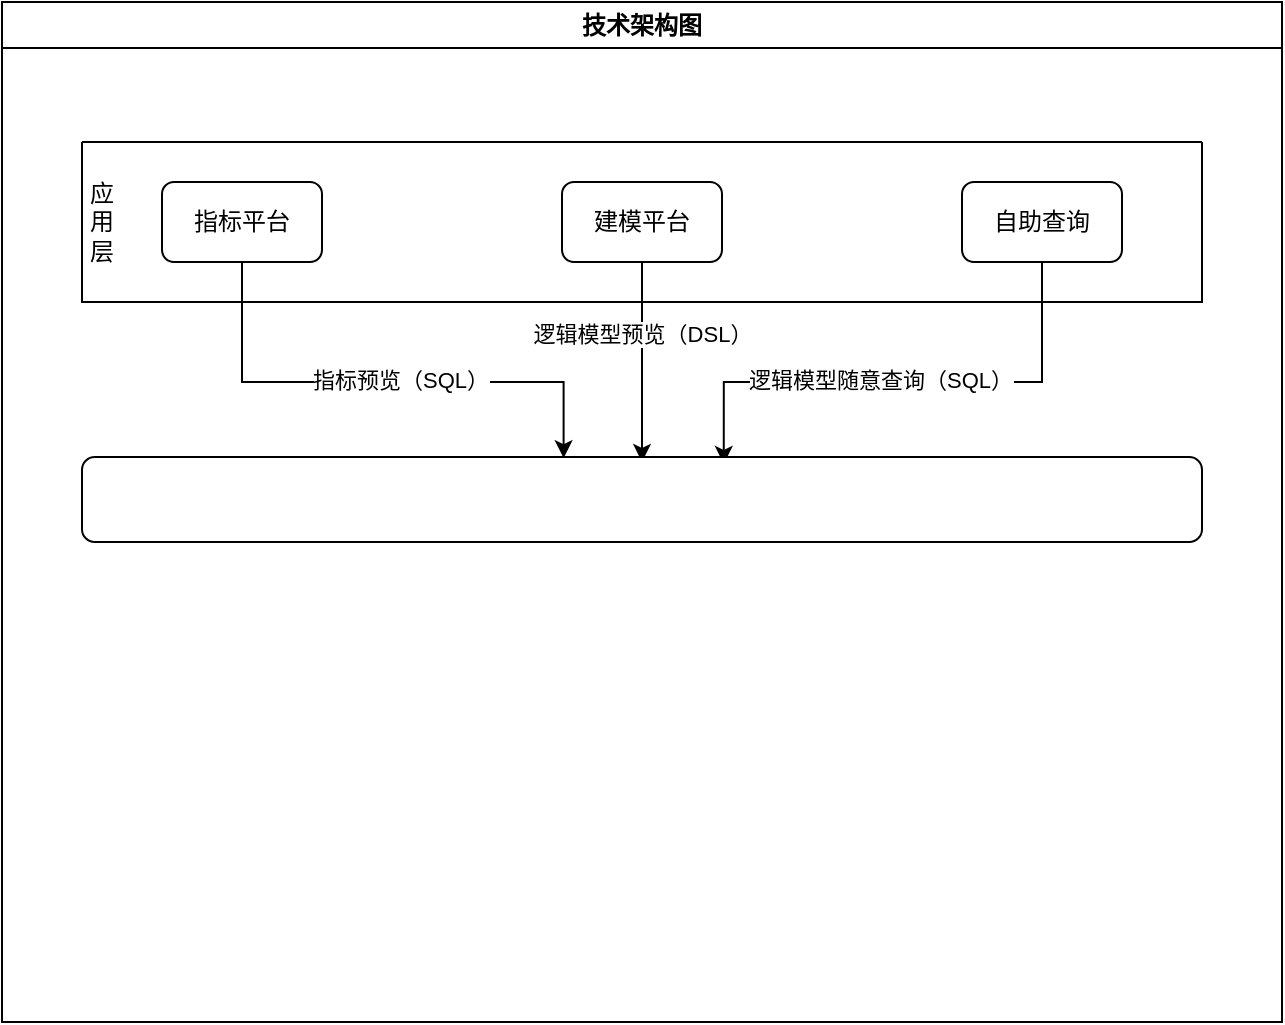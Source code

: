 <mxfile version="27.1.5">
  <diagram name="整体架构图" id="JmFsenI9bPFXjINXCnlD">
    <mxGraphModel dx="1665" dy="743" grid="1" gridSize="10" guides="1" tooltips="1" connect="1" arrows="1" fold="1" page="1" pageScale="1" pageWidth="1654" pageHeight="2336" math="0" shadow="0">
      <root>
        <mxCell id="0" />
        <mxCell id="1" parent="0" />
        <mxCell id="w_vgOvvoxs-VGrtm53rR-1" value="技术架构图" style="swimlane;whiteSpace=wrap;html=1;" vertex="1" parent="1">
          <mxGeometry x="40" y="50" width="640" height="510" as="geometry">
            <mxRectangle x="40" y="50" width="140" height="30" as="alternateBounds" />
          </mxGeometry>
        </mxCell>
        <mxCell id="w_vgOvvoxs-VGrtm53rR-4" value="" style="swimlane;startSize=0;" vertex="1" parent="w_vgOvvoxs-VGrtm53rR-1">
          <mxGeometry x="40" y="70" width="560" height="80" as="geometry">
            <mxRectangle x="40" y="70" width="50" height="40" as="alternateBounds" />
          </mxGeometry>
        </mxCell>
        <mxCell id="w_vgOvvoxs-VGrtm53rR-5" value="指标平台" style="rounded=1;whiteSpace=wrap;html=1;" vertex="1" parent="w_vgOvvoxs-VGrtm53rR-4">
          <mxGeometry x="40" y="20" width="80" height="40" as="geometry" />
        </mxCell>
        <mxCell id="w_vgOvvoxs-VGrtm53rR-6" value="建模平台" style="rounded=1;whiteSpace=wrap;html=1;" vertex="1" parent="w_vgOvvoxs-VGrtm53rR-4">
          <mxGeometry x="240" y="20" width="80" height="40" as="geometry" />
        </mxCell>
        <mxCell id="w_vgOvvoxs-VGrtm53rR-7" value="自助查询" style="rounded=1;whiteSpace=wrap;html=1;" vertex="1" parent="w_vgOvvoxs-VGrtm53rR-4">
          <mxGeometry x="440" y="20" width="80" height="40" as="geometry" />
        </mxCell>
        <mxCell id="w_vgOvvoxs-VGrtm53rR-8" value="应用层" style="text;html=1;align=center;verticalAlign=middle;whiteSpace=wrap;rounded=0;" vertex="1" parent="w_vgOvvoxs-VGrtm53rR-4">
          <mxGeometry y="25" width="20" height="30" as="geometry" />
        </mxCell>
        <mxCell id="w_vgOvvoxs-VGrtm53rR-14" style="edgeStyle=orthogonalEdgeStyle;rounded=0;orthogonalLoop=1;jettySize=auto;html=1;exitX=0.5;exitY=1;exitDx=0;exitDy=0;entryX=0.43;entryY=-0.008;entryDx=0;entryDy=0;entryPerimeter=0;" edge="1" parent="w_vgOvvoxs-VGrtm53rR-1" source="w_vgOvvoxs-VGrtm53rR-5">
          <mxGeometry relative="1" as="geometry">
            <mxPoint x="280.8" y="228.08" as="targetPoint" />
            <Array as="points">
              <mxPoint x="120" y="190" />
              <mxPoint x="281" y="190" />
            </Array>
          </mxGeometry>
        </mxCell>
        <mxCell id="w_vgOvvoxs-VGrtm53rR-19" value="指标预览（SQL）" style="edgeLabel;html=1;align=center;verticalAlign=middle;resizable=0;points=[];" vertex="1" connectable="0" parent="w_vgOvvoxs-VGrtm53rR-14">
          <mxGeometry x="0.073" y="1" relative="1" as="geometry">
            <mxPoint as="offset" />
          </mxGeometry>
        </mxCell>
        <mxCell id="w_vgOvvoxs-VGrtm53rR-16" style="edgeStyle=orthogonalEdgeStyle;rounded=0;orthogonalLoop=1;jettySize=auto;html=1;exitX=0.5;exitY=1;exitDx=0;exitDy=0;entryX=0.5;entryY=0;entryDx=0;entryDy=0;" edge="1" parent="w_vgOvvoxs-VGrtm53rR-1" source="w_vgOvvoxs-VGrtm53rR-6">
          <mxGeometry relative="1" as="geometry">
            <mxPoint x="320" y="230" as="targetPoint" />
          </mxGeometry>
        </mxCell>
        <mxCell id="w_vgOvvoxs-VGrtm53rR-17" value="逻辑模型预览（DSL）" style="edgeLabel;html=1;align=center;verticalAlign=middle;resizable=0;points=[];" vertex="1" connectable="0" parent="w_vgOvvoxs-VGrtm53rR-16">
          <mxGeometry x="-0.28" relative="1" as="geometry">
            <mxPoint as="offset" />
          </mxGeometry>
        </mxCell>
        <mxCell id="w_vgOvvoxs-VGrtm53rR-18" style="edgeStyle=orthogonalEdgeStyle;rounded=0;orthogonalLoop=1;jettySize=auto;html=1;exitX=0.5;exitY=1;exitDx=0;exitDy=0;entryX=0.573;entryY=0.004;entryDx=0;entryDy=0;entryPerimeter=0;" edge="1" parent="w_vgOvvoxs-VGrtm53rR-1" source="w_vgOvvoxs-VGrtm53rR-7">
          <mxGeometry relative="1" as="geometry">
            <mxPoint x="360.88" y="230.96" as="targetPoint" />
            <Array as="points">
              <mxPoint x="520" y="190" />
              <mxPoint x="361" y="190" />
            </Array>
          </mxGeometry>
        </mxCell>
        <mxCell id="w_vgOvvoxs-VGrtm53rR-21" value="逻辑模型随意查询（SQL）" style="edgeLabel;html=1;align=center;verticalAlign=middle;resizable=0;points=[];" vertex="1" connectable="0" parent="w_vgOvvoxs-VGrtm53rR-18">
          <mxGeometry x="0.084" y="-1" relative="1" as="geometry">
            <mxPoint as="offset" />
          </mxGeometry>
        </mxCell>
        <mxCell id="w_vgOvvoxs-VGrtm53rR-22" value="" style="rounded=1;whiteSpace=wrap;html=1;" vertex="1" parent="w_vgOvvoxs-VGrtm53rR-1">
          <mxGeometry x="40" y="227.5" width="560" height="42.5" as="geometry" />
        </mxCell>
      </root>
    </mxGraphModel>
  </diagram>
</mxfile>
